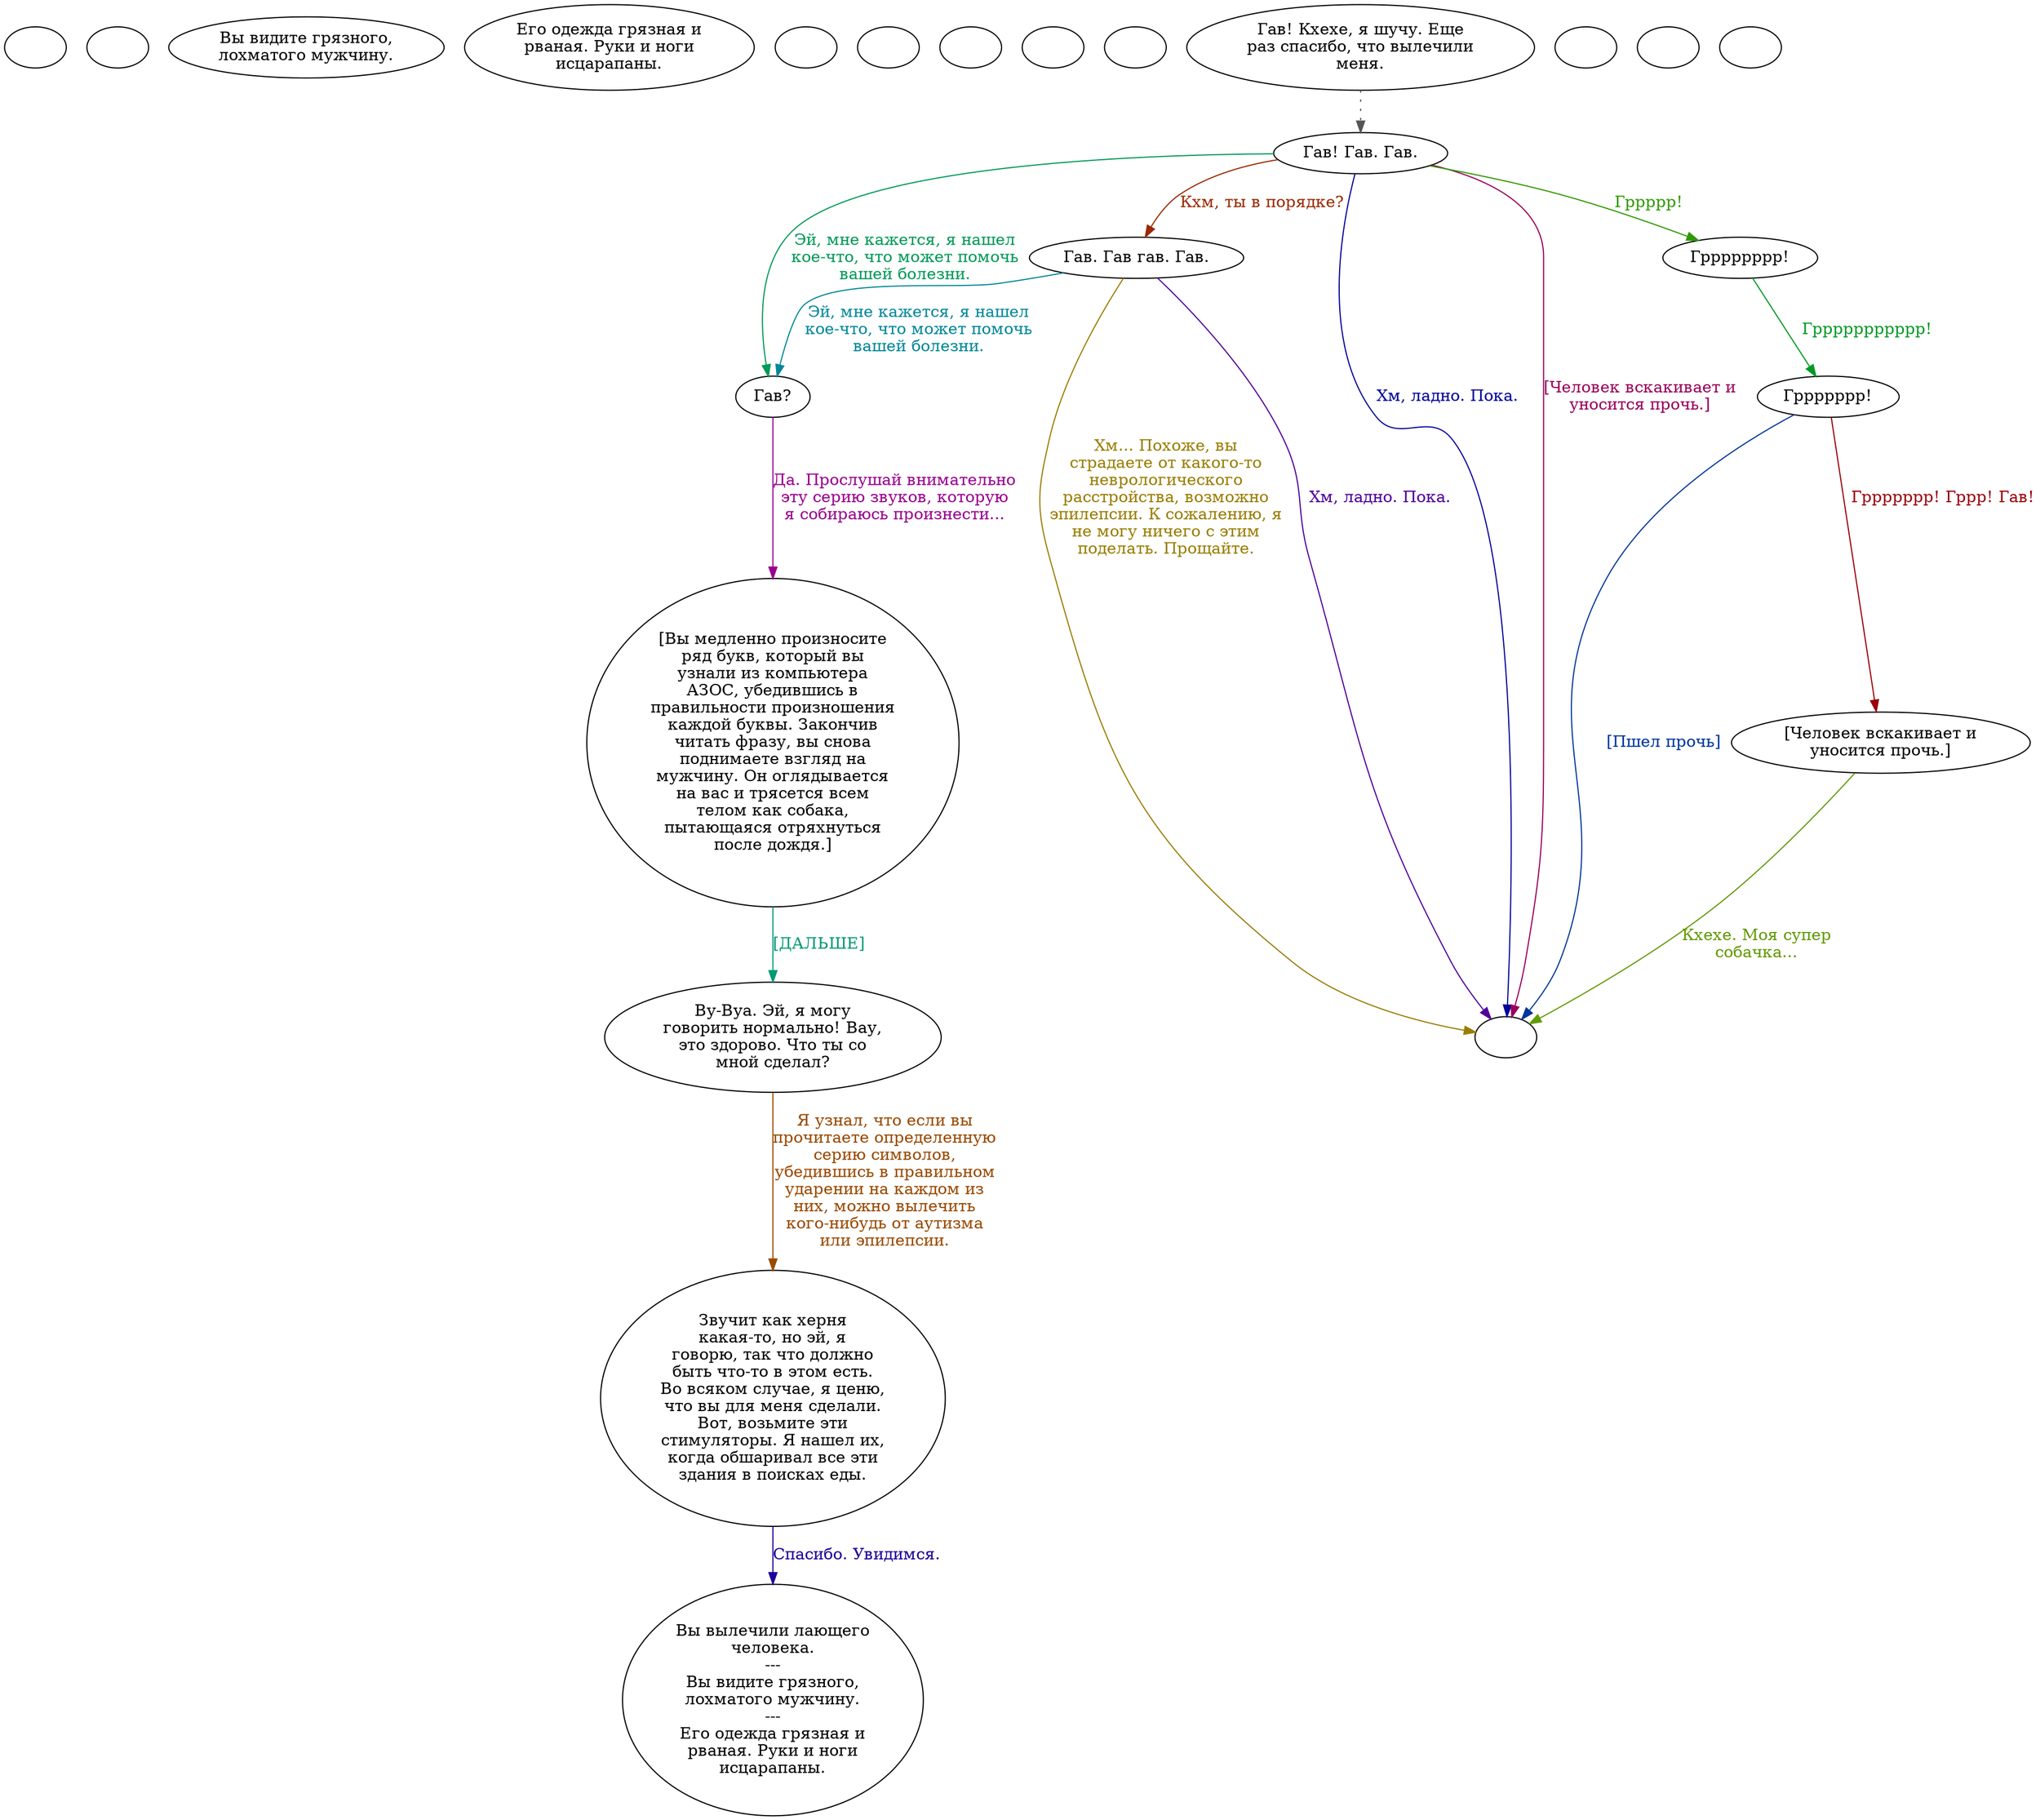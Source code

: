 digraph ncbrkmn {
  "start" [style=filled       fillcolor="#FFFFFF"       color="#000000"]
  "start" [label=""]
  "use_p_proc" [style=filled       fillcolor="#FFFFFF"       color="#000000"]
  "use_p_proc" [label=""]
  "look_at_p_proc" [style=filled       fillcolor="#FFFFFF"       color="#000000"]
  "look_at_p_proc" [label="Вы видите грязного,\nлохматого мужчину."]
  "description_p_proc" [style=filled       fillcolor="#FFFFFF"       color="#000000"]
  "description_p_proc" [label="Его одежда грязная и\nрваная. Руки и ноги\nисцарапаны."]
  "use_skill_on_p_proc" [style=filled       fillcolor="#FFFFFF"       color="#000000"]
  "use_skill_on_p_proc" [label=""]
  "use_obj_on_p_proc" [style=filled       fillcolor="#FFFFFF"       color="#000000"]
  "use_obj_on_p_proc" [label=""]
  "damage_p_proc" [style=filled       fillcolor="#FFFFFF"       color="#000000"]
  "damage_p_proc" [label=""]
  "map_enter_p_proc" [style=filled       fillcolor="#FFFFFF"       color="#000000"]
  "map_enter_p_proc" [label=""]
  "map_update_p_proc" [style=filled       fillcolor="#FFFFFF"       color="#000000"]
  "map_update_p_proc" [label=""]
  "talk_p_proc" [style=filled       fillcolor="#FFFFFF"       color="#000000"]
  "talk_p_proc" -> "Node001" [style=dotted color="#555555"]
  "talk_p_proc" [label="Гав! Кхехе, я шучу. Еще\nраз спасибо, что вылечили\nменя."]
  "Node001" [style=filled       fillcolor="#FFFFFF"       color="#000000"]
  "Node001" [label="Гав! Гав. Гав."]
  "Node001" -> "Node006" [label="Эй, мне кажется, я нашел\nкое-что, что может помочь\nвашей болезни." color="#009957" fontcolor="#009957"]
  "Node001" -> "Node002" [label="Кхм, ты в порядке?" color="#992A00" fontcolor="#992A00"]
  "Node001" -> "Node999" [label="Хм, ладно. Пока." color="#000399" fontcolor="#000399"]
  "Node001" -> "Node003" [label="Гррррр!" color="#2F9900" fontcolor="#2F9900"]
  "Node001" -> "Node999" [label="[Человек вскакивает и\nуносится прочь.]" color="#99005C" fontcolor="#99005C"]
  "Node002" [style=filled       fillcolor="#FFFFFF"       color="#000000"]
  "Node002" [label="Гав. Гав гав. Гав."]
  "Node002" -> "Node006" [label="Эй, мне кажется, я нашел\nкое-что, что может помочь\nвашей болезни." color="#008899" fontcolor="#008899"]
  "Node002" -> "Node999" [label="Хм... Похоже, вы\nстрадаете от какого-то\nневрологического\nрасстройства, возможно\nэпилепсии. К сожалению, я\nне могу ничего с этим\nподелать. Прощайте." color="#997D00" fontcolor="#997D00"]
  "Node002" -> "Node999" [label="Хм, ладно. Пока." color="#500099" fontcolor="#500099"]
  "Node003" [style=filled       fillcolor="#FFFFFF"       color="#000000"]
  "Node003" [label="Грррррррр!"]
  "Node003" -> "Node004" [label="Гррррррррррр!" color="#009924" fontcolor="#009924"]
  "Node004" [style=filled       fillcolor="#FFFFFF"       color="#000000"]
  "Node004" [label="Гррррррр!"]
  "Node004" -> "Node005" [label="Гррррррр! Гррр! Гав!" color="#990009" fontcolor="#990009"]
  "Node004" -> "Node999" [label="[Пшел прочь]" color="#003699" fontcolor="#003699"]
  "Node005" [style=filled       fillcolor="#FFFFFF"       color="#000000"]
  "Node005" [label="[Человек вскакивает и\nуносится прочь.]"]
  "Node005" -> "Node999" [label="Кхехе. Моя супер\nсобачка..." color="#629900" fontcolor="#629900"]
  "Node006" [style=filled       fillcolor="#FFFFFF"       color="#000000"]
  "Node006" [label="Гав?"]
  "Node006" -> "Node007" [label="Да. Прослушай внимательно\nэту серию звуков, которую\nя собираюсь произнести..." color="#99008F" fontcolor="#99008F"]
  "Node007" [style=filled       fillcolor="#FFFFFF"       color="#000000"]
  "Node007" [label="[Вы медленно произносите\nряд букв, который вы\nузнали из компьютера\nАЗОС, убедившись в\nправильности произношения\nкаждой буквы. Закончив\nчитать фразу, вы снова\nподнимаете взгляд на\nмужчину. Он оглядывается\nна вас и трясется всем\nтелом как собака,\nпытающаяся отряхнуться\nпосле дождя.]"]
  "Node007" -> "Node008" [label="[ДАЛЬШЕ]" color="#009976" fontcolor="#009976"]
  "Node008" [style=filled       fillcolor="#FFFFFF"       color="#000000"]
  "Node008" [label="Ву-Вуа. Эй, я могу\nговорить нормально! Вау,\nэто здорово. Что ты со\nмной сделал?"]
  "Node008" -> "Node009" [label="Я узнал, что если вы\nпрочитаете определенную\nсерию символов,\nубедившись в правильном\nударении на каждом из\nних, можно вылечить\nкого-нибудь от аутизма\nили эпилепсии." color="#994A00" fontcolor="#994A00"]
  "Node009" [style=filled       fillcolor="#FFFFFF"       color="#000000"]
  "Node009" [label="Звучит как херня\nкакая-то, но эй, я\nговорю, так что должно\nбыть что-то в этом есть.\nВо всяком случае, я ценю,\nчто вы для меня сделали.\nВот, возьмите эти\nстимуляторы. Я нашел их,\nкогда обшаривал все эти\nздания в поисках еды."]
  "Node009" -> "Node090" [label="Спасибо. Увидимся." color="#1D0099" fontcolor="#1D0099"]
  "Node090" [style=filled       fillcolor="#FFFFFF"       color="#000000"]
  "Node090" [label="Вы вылечили лающего\nчеловека.\n---\nВы видите грязного,\nлохматого мужчину.\n---\nЕго одежда грязная и\nрваная. Руки и ноги\nисцарапаны."]
  "Node999" [style=filled       fillcolor="#FFFFFF"       color="#000000"]
  "Node999" [label=""]
  "timed_event_p_proc" [style=filled       fillcolor="#FFFFFF"       color="#000000"]
  "timed_event_p_proc" [label=""]
  "critter_p_proc" [style=filled       fillcolor="#FFFFFF"       color="#000000"]
  "critter_p_proc" [label=""]
  "destroy_p_proc" [style=filled       fillcolor="#FFFFFF"       color="#000000"]
  "destroy_p_proc" [label=""]
}